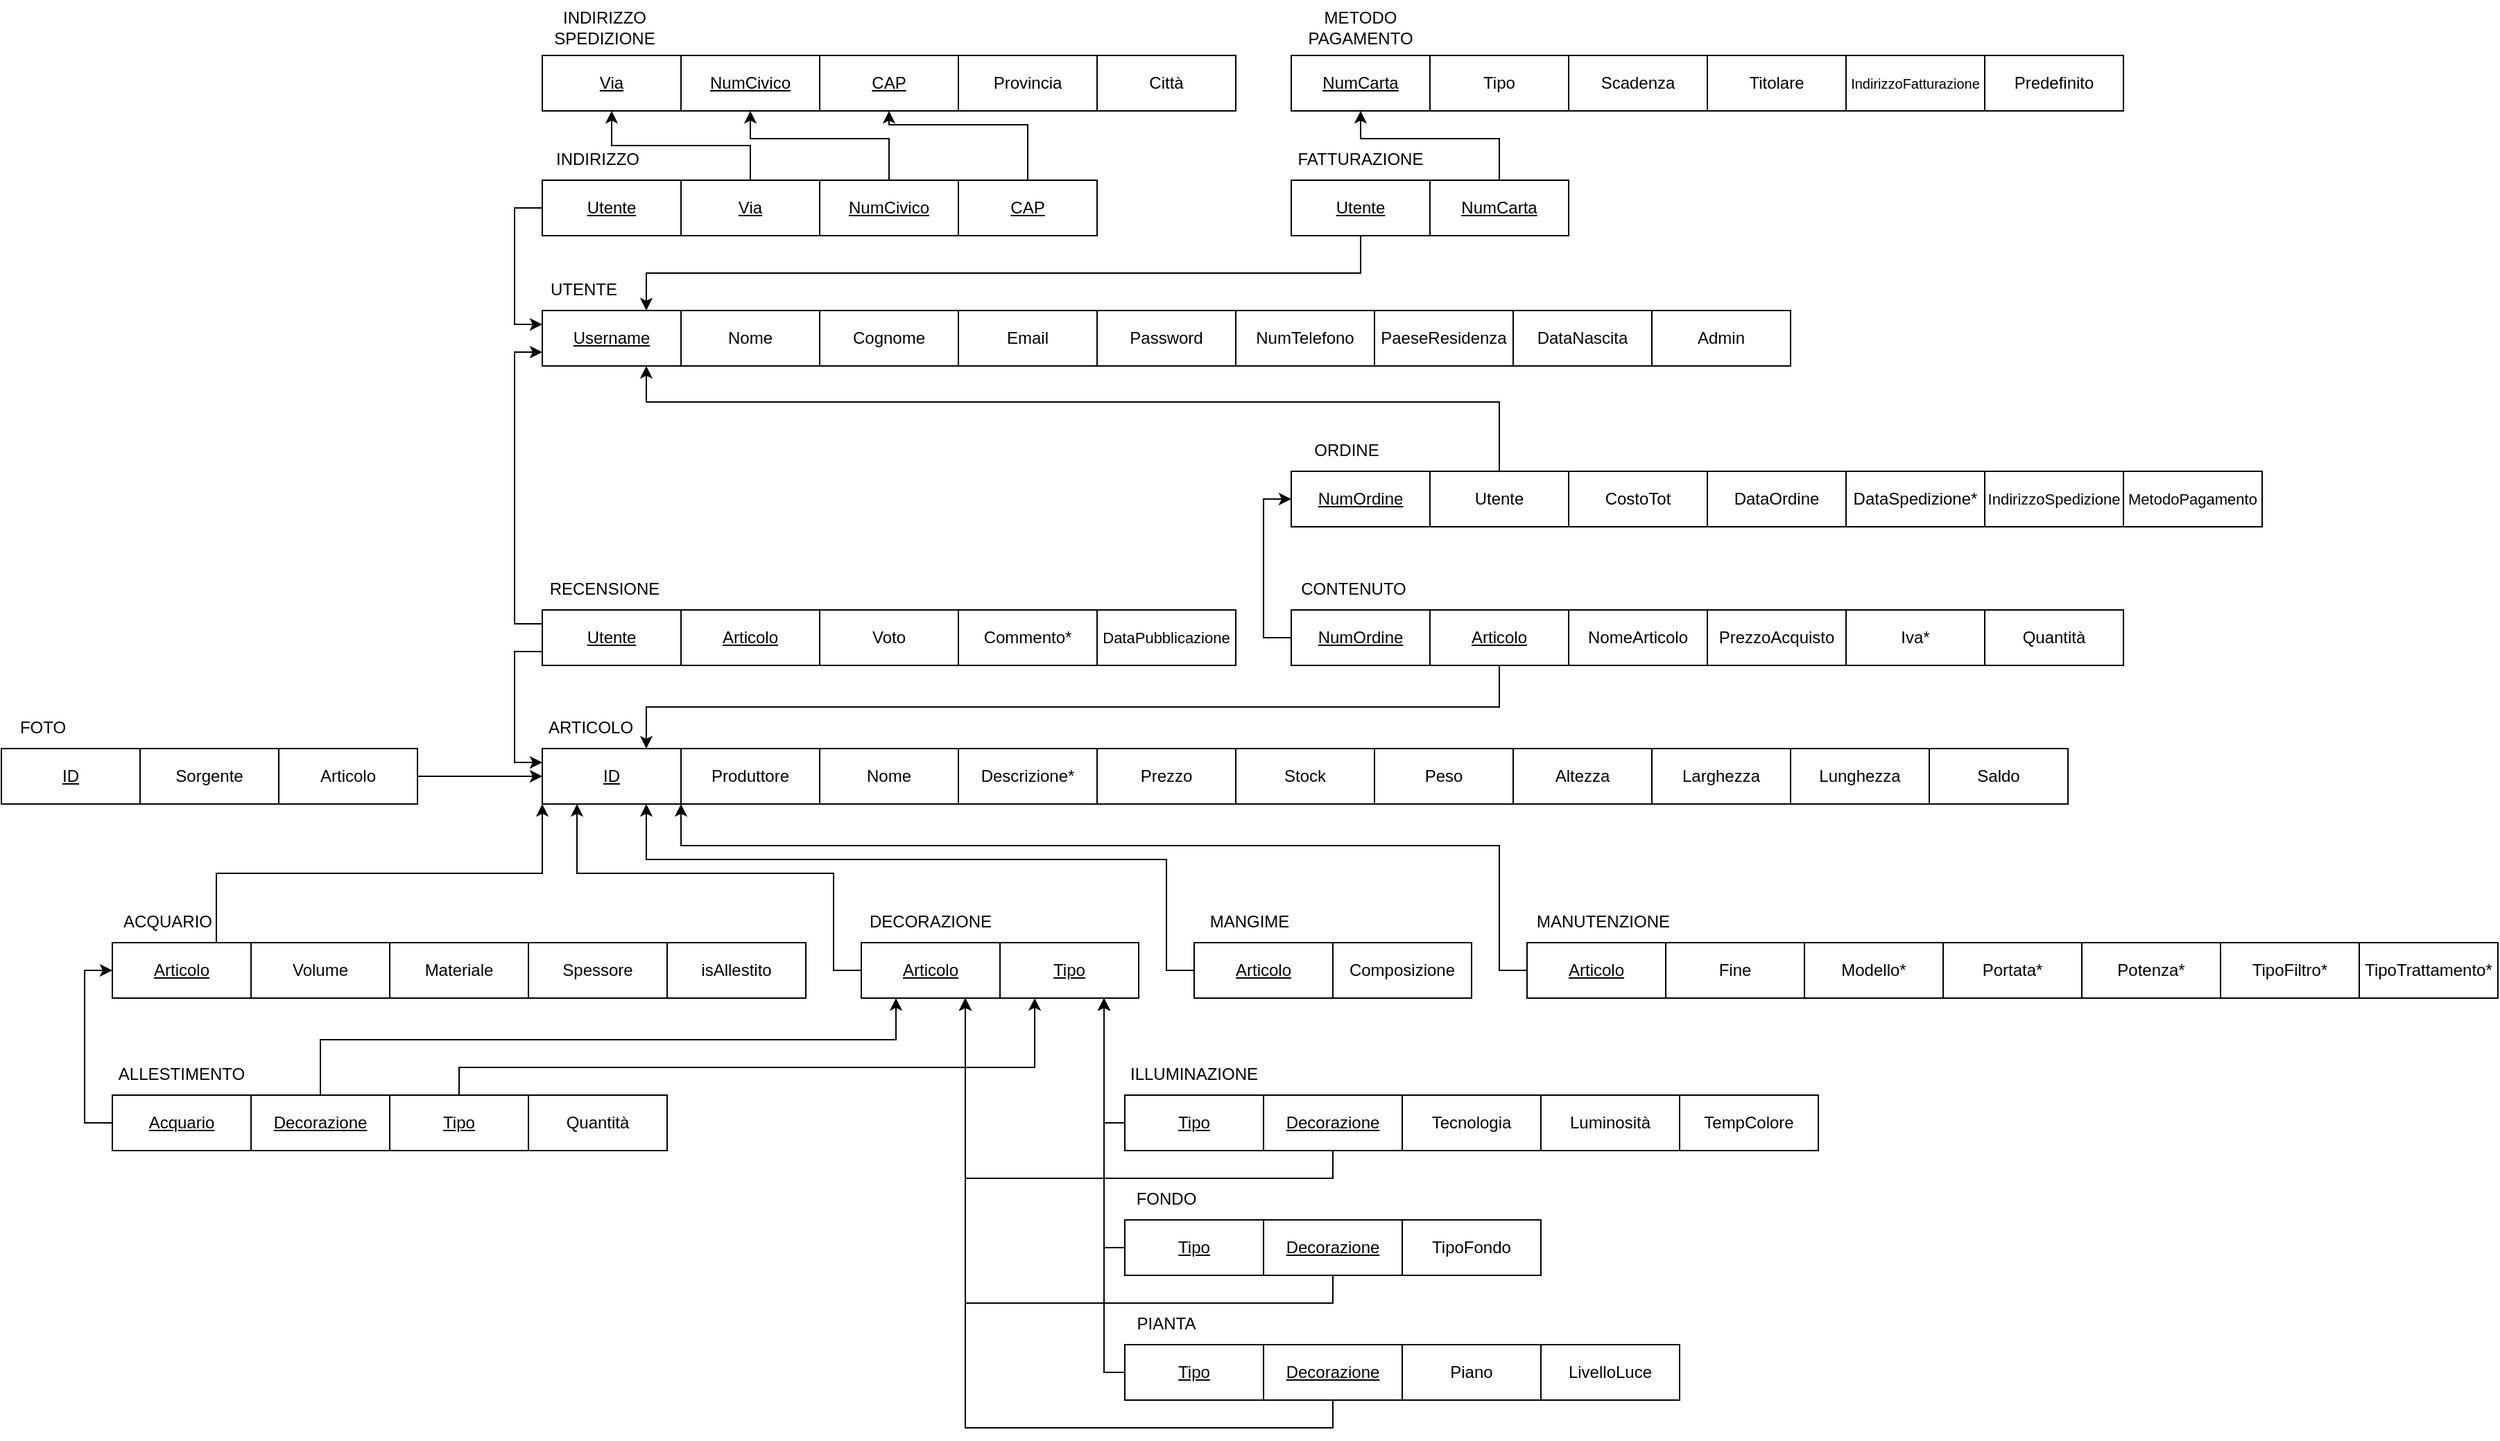 <mxfile version="17.4.6" type="github">
  <diagram id="3ahqWW-LntTtcB9mee3_" name="Page-1">
    <mxGraphModel dx="1662" dy="762" grid="1" gridSize="10" guides="1" tooltips="1" connect="1" arrows="1" fold="1" page="1" pageScale="1" pageWidth="1169" pageHeight="827" math="0" shadow="0">
      <root>
        <mxCell id="0" />
        <mxCell id="1" parent="0" />
        <mxCell id="eOsLIqNuxfIvkPiwRa_p-39" style="edgeStyle=orthogonalEdgeStyle;rounded=0;orthogonalLoop=1;jettySize=auto;html=1;exitX=0.5;exitY=1;exitDx=0;exitDy=0;entryX=0.75;entryY=0;entryDx=0;entryDy=0;fontSize=10;" parent="1" source="eOsLIqNuxfIvkPiwRa_p-28" target="eOsLIqNuxfIvkPiwRa_p-3" edge="1">
          <mxGeometry relative="1" as="geometry" />
        </mxCell>
        <mxCell id="eOsLIqNuxfIvkPiwRa_p-3" value="&lt;u&gt;Username&lt;/u&gt;" style="whiteSpace=wrap;html=1;align=center;" parent="1" vertex="1">
          <mxGeometry x="600" y="254" width="100" height="40" as="geometry" />
        </mxCell>
        <mxCell id="eOsLIqNuxfIvkPiwRa_p-4" value="UTENTE" style="text;html=1;strokeColor=none;fillColor=none;align=center;verticalAlign=middle;whiteSpace=wrap;rounded=0;" parent="1" vertex="1">
          <mxGeometry x="600" y="224" width="60" height="30" as="geometry" />
        </mxCell>
        <mxCell id="eOsLIqNuxfIvkPiwRa_p-5" value="Nome" style="whiteSpace=wrap;html=1;align=center;" parent="1" vertex="1">
          <mxGeometry x="700" y="254" width="100" height="40" as="geometry" />
        </mxCell>
        <mxCell id="eOsLIqNuxfIvkPiwRa_p-6" value="Cognome" style="whiteSpace=wrap;html=1;align=center;" parent="1" vertex="1">
          <mxGeometry x="800" y="254" width="100" height="40" as="geometry" />
        </mxCell>
        <mxCell id="eOsLIqNuxfIvkPiwRa_p-7" value="Email" style="whiteSpace=wrap;html=1;align=center;" parent="1" vertex="1">
          <mxGeometry x="900" y="254" width="100" height="40" as="geometry" />
        </mxCell>
        <mxCell id="eOsLIqNuxfIvkPiwRa_p-8" value="Password" style="whiteSpace=wrap;html=1;align=center;" parent="1" vertex="1">
          <mxGeometry x="1000" y="254" width="100" height="40" as="geometry" />
        </mxCell>
        <mxCell id="eOsLIqNuxfIvkPiwRa_p-9" value="NumTelefono" style="whiteSpace=wrap;html=1;align=center;" parent="1" vertex="1">
          <mxGeometry x="1100" y="254" width="100" height="40" as="geometry" />
        </mxCell>
        <mxCell id="eOsLIqNuxfIvkPiwRa_p-10" value="PaeseResidenza" style="whiteSpace=wrap;html=1;align=center;" parent="1" vertex="1">
          <mxGeometry x="1200" y="254" width="100" height="40" as="geometry" />
        </mxCell>
        <mxCell id="eOsLIqNuxfIvkPiwRa_p-11" value="DataNascita" style="whiteSpace=wrap;html=1;align=center;" parent="1" vertex="1">
          <mxGeometry x="1300" y="254" width="100" height="40" as="geometry" />
        </mxCell>
        <mxCell id="eOsLIqNuxfIvkPiwRa_p-12" value="Admin" style="whiteSpace=wrap;html=1;align=center;" parent="1" vertex="1">
          <mxGeometry x="1400" y="254" width="100" height="40" as="geometry" />
        </mxCell>
        <mxCell id="eOsLIqNuxfIvkPiwRa_p-13" value="INDIRIZZO" style="text;html=1;strokeColor=none;fillColor=none;align=center;verticalAlign=middle;whiteSpace=wrap;rounded=0;" parent="1" vertex="1">
          <mxGeometry x="600" y="130" width="80" height="30" as="geometry" />
        </mxCell>
        <mxCell id="eOsLIqNuxfIvkPiwRa_p-73" style="edgeStyle=orthogonalEdgeStyle;rounded=0;orthogonalLoop=1;jettySize=auto;html=1;entryX=0;entryY=0.25;entryDx=0;entryDy=0;fontSize=11;" parent="1" source="eOsLIqNuxfIvkPiwRa_p-14" target="eOsLIqNuxfIvkPiwRa_p-3" edge="1">
          <mxGeometry relative="1" as="geometry">
            <Array as="points">
              <mxPoint x="580" y="180" />
              <mxPoint x="580" y="264" />
            </Array>
          </mxGeometry>
        </mxCell>
        <mxCell id="eOsLIqNuxfIvkPiwRa_p-14" value="&lt;u&gt;Utente&lt;/u&gt;" style="whiteSpace=wrap;html=1;align=center;" parent="1" vertex="1">
          <mxGeometry x="600" y="160" width="100" height="40" as="geometry" />
        </mxCell>
        <mxCell id="eOsLIqNuxfIvkPiwRa_p-15" value="&lt;u&gt;Via&lt;/u&gt;" style="whiteSpace=wrap;html=1;align=center;" parent="1" vertex="1">
          <mxGeometry x="700" y="160" width="100" height="40" as="geometry" />
        </mxCell>
        <mxCell id="eOsLIqNuxfIvkPiwRa_p-16" value="&lt;u&gt;CAP&lt;/u&gt;" style="whiteSpace=wrap;html=1;align=center;" parent="1" vertex="1">
          <mxGeometry x="900" y="160" width="100" height="40" as="geometry" />
        </mxCell>
        <mxCell id="eOsLIqNuxfIvkPiwRa_p-19" value="&lt;u&gt;NumCivico&lt;/u&gt;" style="whiteSpace=wrap;html=1;align=center;" parent="1" vertex="1">
          <mxGeometry x="800" y="160" width="100" height="40" as="geometry" />
        </mxCell>
        <mxCell id="eOsLIqNuxfIvkPiwRa_p-20" value="INDIRIZZO SPEDIZIONE" style="text;html=1;strokeColor=none;fillColor=none;align=center;verticalAlign=middle;whiteSpace=wrap;rounded=0;" parent="1" vertex="1">
          <mxGeometry x="600" y="30" width="90" height="40" as="geometry" />
        </mxCell>
        <mxCell id="eOsLIqNuxfIvkPiwRa_p-41" style="edgeStyle=orthogonalEdgeStyle;rounded=0;orthogonalLoop=1;jettySize=auto;html=1;exitX=0.5;exitY=0;exitDx=0;exitDy=0;entryX=0.5;entryY=1;entryDx=0;entryDy=0;fontSize=10;" parent="1" source="eOsLIqNuxfIvkPiwRa_p-15" target="eOsLIqNuxfIvkPiwRa_p-22" edge="1">
          <mxGeometry relative="1" as="geometry" />
        </mxCell>
        <mxCell id="eOsLIqNuxfIvkPiwRa_p-22" value="&lt;u&gt;Via&lt;/u&gt;" style="whiteSpace=wrap;html=1;align=center;" parent="1" vertex="1">
          <mxGeometry x="600" y="70" width="100" height="40" as="geometry" />
        </mxCell>
        <mxCell id="eOsLIqNuxfIvkPiwRa_p-43" style="edgeStyle=orthogonalEdgeStyle;rounded=0;orthogonalLoop=1;jettySize=auto;html=1;exitX=0.5;exitY=0;exitDx=0;exitDy=0;entryX=0.5;entryY=1;entryDx=0;entryDy=0;fontSize=10;" parent="1" source="eOsLIqNuxfIvkPiwRa_p-16" target="eOsLIqNuxfIvkPiwRa_p-23" edge="1">
          <mxGeometry relative="1" as="geometry">
            <Array as="points">
              <mxPoint x="950" y="120" />
              <mxPoint x="850" y="120" />
            </Array>
          </mxGeometry>
        </mxCell>
        <mxCell id="eOsLIqNuxfIvkPiwRa_p-23" value="&lt;u&gt;CAP&lt;/u&gt;" style="whiteSpace=wrap;html=1;align=center;" parent="1" vertex="1">
          <mxGeometry x="800" y="70" width="100" height="40" as="geometry" />
        </mxCell>
        <mxCell id="eOsLIqNuxfIvkPiwRa_p-42" style="edgeStyle=orthogonalEdgeStyle;rounded=0;orthogonalLoop=1;jettySize=auto;html=1;exitX=0.5;exitY=0;exitDx=0;exitDy=0;entryX=0.5;entryY=1;entryDx=0;entryDy=0;fontSize=10;" parent="1" source="eOsLIqNuxfIvkPiwRa_p-19" target="eOsLIqNuxfIvkPiwRa_p-24" edge="1">
          <mxGeometry relative="1" as="geometry">
            <Array as="points">
              <mxPoint x="850" y="130" />
              <mxPoint x="750" y="130" />
            </Array>
          </mxGeometry>
        </mxCell>
        <mxCell id="eOsLIqNuxfIvkPiwRa_p-24" value="&lt;u&gt;NumCivico&lt;/u&gt;" style="whiteSpace=wrap;html=1;align=center;" parent="1" vertex="1">
          <mxGeometry x="700" y="70" width="100" height="40" as="geometry" />
        </mxCell>
        <mxCell id="eOsLIqNuxfIvkPiwRa_p-25" value="Provincia" style="whiteSpace=wrap;html=1;align=center;" parent="1" vertex="1">
          <mxGeometry x="900" y="70" width="100" height="40" as="geometry" />
        </mxCell>
        <mxCell id="eOsLIqNuxfIvkPiwRa_p-26" value="Città" style="whiteSpace=wrap;html=1;align=center;" parent="1" vertex="1">
          <mxGeometry x="1000" y="70" width="100" height="40" as="geometry" />
        </mxCell>
        <mxCell id="eOsLIqNuxfIvkPiwRa_p-27" value="FATTURAZIONE" style="text;html=1;strokeColor=none;fillColor=none;align=center;verticalAlign=middle;whiteSpace=wrap;rounded=0;" parent="1" vertex="1">
          <mxGeometry x="1140" y="130" width="100" height="30" as="geometry" />
        </mxCell>
        <mxCell id="eOsLIqNuxfIvkPiwRa_p-28" value="&lt;u&gt;Utente&lt;/u&gt;" style="whiteSpace=wrap;html=1;align=center;" parent="1" vertex="1">
          <mxGeometry x="1140" y="160" width="100" height="40" as="geometry" />
        </mxCell>
        <mxCell id="eOsLIqNuxfIvkPiwRa_p-29" value="&lt;u&gt;NumCarta&lt;/u&gt;" style="whiteSpace=wrap;html=1;align=center;" parent="1" vertex="1">
          <mxGeometry x="1240" y="160" width="100" height="40" as="geometry" />
        </mxCell>
        <mxCell id="eOsLIqNuxfIvkPiwRa_p-30" value="METODO PAGAMENTO" style="text;html=1;strokeColor=none;fillColor=none;align=center;verticalAlign=middle;whiteSpace=wrap;rounded=0;" parent="1" vertex="1">
          <mxGeometry x="1140" y="30" width="100" height="40" as="geometry" />
        </mxCell>
        <mxCell id="eOsLIqNuxfIvkPiwRa_p-44" style="edgeStyle=orthogonalEdgeStyle;rounded=0;orthogonalLoop=1;jettySize=auto;html=1;exitX=0.5;exitY=0;exitDx=0;exitDy=0;entryX=0.5;entryY=1;entryDx=0;entryDy=0;fontSize=10;" parent="1" source="eOsLIqNuxfIvkPiwRa_p-29" target="eOsLIqNuxfIvkPiwRa_p-32" edge="1">
          <mxGeometry relative="1" as="geometry">
            <Array as="points">
              <mxPoint x="1290" y="130" />
              <mxPoint x="1190" y="130" />
            </Array>
          </mxGeometry>
        </mxCell>
        <mxCell id="eOsLIqNuxfIvkPiwRa_p-32" value="&lt;u&gt;NumCarta&lt;/u&gt;" style="whiteSpace=wrap;html=1;align=center;" parent="1" vertex="1">
          <mxGeometry x="1140" y="70" width="100" height="40" as="geometry" />
        </mxCell>
        <mxCell id="eOsLIqNuxfIvkPiwRa_p-33" value="Titolare" style="whiteSpace=wrap;html=1;align=center;" parent="1" vertex="1">
          <mxGeometry x="1440" y="70" width="100" height="40" as="geometry" />
        </mxCell>
        <mxCell id="eOsLIqNuxfIvkPiwRa_p-34" value="Tipo" style="whiteSpace=wrap;html=1;align=center;" parent="1" vertex="1">
          <mxGeometry x="1240" y="70" width="100" height="40" as="geometry" />
        </mxCell>
        <mxCell id="eOsLIqNuxfIvkPiwRa_p-35" value="Scadenza" style="whiteSpace=wrap;html=1;align=center;" parent="1" vertex="1">
          <mxGeometry x="1340" y="70" width="100" height="40" as="geometry" />
        </mxCell>
        <mxCell id="eOsLIqNuxfIvkPiwRa_p-36" value="&lt;font style=&quot;font-size: 10px&quot;&gt;IndirizzoFatturazione&lt;/font&gt;" style="whiteSpace=wrap;html=1;align=center;" parent="1" vertex="1">
          <mxGeometry x="1540" y="70" width="100" height="40" as="geometry" />
        </mxCell>
        <mxCell id="eOsLIqNuxfIvkPiwRa_p-38" value="Predefinito" style="whiteSpace=wrap;html=1;align=center;" parent="1" vertex="1">
          <mxGeometry x="1640" y="70" width="100" height="40" as="geometry" />
        </mxCell>
        <mxCell id="eOsLIqNuxfIvkPiwRa_p-46" value="ORDINE" style="text;html=1;strokeColor=none;fillColor=none;align=center;verticalAlign=middle;whiteSpace=wrap;rounded=0;" parent="1" vertex="1">
          <mxGeometry x="1140" y="340" width="80" height="30" as="geometry" />
        </mxCell>
        <mxCell id="eOsLIqNuxfIvkPiwRa_p-47" value="&lt;u&gt;NumOrdine&lt;/u&gt;" style="whiteSpace=wrap;html=1;align=center;" parent="1" vertex="1">
          <mxGeometry x="1140" y="370" width="100" height="40" as="geometry" />
        </mxCell>
        <mxCell id="eOsLIqNuxfIvkPiwRa_p-50" style="edgeStyle=orthogonalEdgeStyle;rounded=0;orthogonalLoop=1;jettySize=auto;html=1;entryX=0.75;entryY=1;entryDx=0;entryDy=0;fontSize=10;" parent="1" source="eOsLIqNuxfIvkPiwRa_p-49" target="eOsLIqNuxfIvkPiwRa_p-3" edge="1">
          <mxGeometry relative="1" as="geometry">
            <Array as="points">
              <mxPoint x="1290" y="320" />
              <mxPoint x="675" y="320" />
            </Array>
          </mxGeometry>
        </mxCell>
        <mxCell id="eOsLIqNuxfIvkPiwRa_p-49" value="Utente" style="whiteSpace=wrap;html=1;align=center;" parent="1" vertex="1">
          <mxGeometry x="1240" y="370" width="100" height="40" as="geometry" />
        </mxCell>
        <mxCell id="eOsLIqNuxfIvkPiwRa_p-51" value="CostoTot" style="whiteSpace=wrap;html=1;align=center;" parent="1" vertex="1">
          <mxGeometry x="1340" y="370" width="100" height="40" as="geometry" />
        </mxCell>
        <mxCell id="eOsLIqNuxfIvkPiwRa_p-52" value="DataOrdine" style="whiteSpace=wrap;html=1;align=center;" parent="1" vertex="1">
          <mxGeometry x="1440" y="370" width="100" height="40" as="geometry" />
        </mxCell>
        <mxCell id="eOsLIqNuxfIvkPiwRa_p-53" value="DataSpedizione*" style="whiteSpace=wrap;html=1;align=center;" parent="1" vertex="1">
          <mxGeometry x="1540" y="370" width="100" height="40" as="geometry" />
        </mxCell>
        <mxCell id="eOsLIqNuxfIvkPiwRa_p-54" value="&lt;font style=&quot;font-size: 11px&quot;&gt;IndirizzoSpedizione&lt;/font&gt;" style="whiteSpace=wrap;html=1;align=center;" parent="1" vertex="1">
          <mxGeometry x="1640" y="370" width="100" height="40" as="geometry" />
        </mxCell>
        <mxCell id="eOsLIqNuxfIvkPiwRa_p-55" value="&lt;font style=&quot;font-size: 11px&quot;&gt;MetodoPagamento&lt;/font&gt;" style="whiteSpace=wrap;html=1;align=center;" parent="1" vertex="1">
          <mxGeometry x="1740" y="370" width="100" height="40" as="geometry" />
        </mxCell>
        <mxCell id="eOsLIqNuxfIvkPiwRa_p-56" value="CONTENUTO" style="text;html=1;strokeColor=none;fillColor=none;align=center;verticalAlign=middle;whiteSpace=wrap;rounded=0;" parent="1" vertex="1">
          <mxGeometry x="1140" y="440" width="90" height="30" as="geometry" />
        </mxCell>
        <mxCell id="eOsLIqNuxfIvkPiwRa_p-64" style="edgeStyle=orthogonalEdgeStyle;rounded=0;orthogonalLoop=1;jettySize=auto;html=1;entryX=0;entryY=0.5;entryDx=0;entryDy=0;fontSize=11;" parent="1" source="eOsLIqNuxfIvkPiwRa_p-57" target="eOsLIqNuxfIvkPiwRa_p-47" edge="1">
          <mxGeometry relative="1" as="geometry">
            <Array as="points">
              <mxPoint x="1120" y="490" />
              <mxPoint x="1120" y="390" />
            </Array>
          </mxGeometry>
        </mxCell>
        <mxCell id="eOsLIqNuxfIvkPiwRa_p-57" value="&lt;u&gt;NumOrdine&lt;/u&gt;" style="whiteSpace=wrap;html=1;align=center;" parent="1" vertex="1">
          <mxGeometry x="1140" y="470" width="100" height="40" as="geometry" />
        </mxCell>
        <mxCell id="eOsLIqNuxfIvkPiwRa_p-87" style="edgeStyle=orthogonalEdgeStyle;rounded=0;orthogonalLoop=1;jettySize=auto;html=1;entryX=0.75;entryY=0;entryDx=0;entryDy=0;fontSize=12;" parent="1" source="eOsLIqNuxfIvkPiwRa_p-58" target="eOsLIqNuxfIvkPiwRa_p-75" edge="1">
          <mxGeometry relative="1" as="geometry">
            <Array as="points">
              <mxPoint x="1290" y="540" />
              <mxPoint x="675" y="540" />
            </Array>
          </mxGeometry>
        </mxCell>
        <mxCell id="eOsLIqNuxfIvkPiwRa_p-58" value="&lt;u&gt;Articolo&lt;/u&gt;" style="whiteSpace=wrap;html=1;align=center;" parent="1" vertex="1">
          <mxGeometry x="1240" y="470" width="100" height="40" as="geometry" />
        </mxCell>
        <mxCell id="eOsLIqNuxfIvkPiwRa_p-60" value="NomeArticolo" style="whiteSpace=wrap;html=1;align=center;" parent="1" vertex="1">
          <mxGeometry x="1340" y="470" width="100" height="40" as="geometry" />
        </mxCell>
        <mxCell id="eOsLIqNuxfIvkPiwRa_p-61" value="PrezzoAcquisto" style="whiteSpace=wrap;html=1;align=center;" parent="1" vertex="1">
          <mxGeometry x="1440" y="470" width="100" height="40" as="geometry" />
        </mxCell>
        <mxCell id="eOsLIqNuxfIvkPiwRa_p-62" value="Quantità" style="whiteSpace=wrap;html=1;align=center;" parent="1" vertex="1">
          <mxGeometry x="1640" y="470" width="100" height="40" as="geometry" />
        </mxCell>
        <mxCell id="eOsLIqNuxfIvkPiwRa_p-63" value="Iva*" style="whiteSpace=wrap;html=1;align=center;" parent="1" vertex="1">
          <mxGeometry x="1540" y="470" width="100" height="40" as="geometry" />
        </mxCell>
        <mxCell id="eOsLIqNuxfIvkPiwRa_p-65" value="RECENSIONE" style="text;html=1;strokeColor=none;fillColor=none;align=center;verticalAlign=middle;whiteSpace=wrap;rounded=0;" parent="1" vertex="1">
          <mxGeometry x="600" y="440" width="90" height="30" as="geometry" />
        </mxCell>
        <mxCell id="eOsLIqNuxfIvkPiwRa_p-88" style="edgeStyle=orthogonalEdgeStyle;rounded=0;orthogonalLoop=1;jettySize=auto;html=1;exitX=0;exitY=0.25;exitDx=0;exitDy=0;fontSize=12;entryX=0;entryY=0.75;entryDx=0;entryDy=0;" parent="1" source="eOsLIqNuxfIvkPiwRa_p-66" target="eOsLIqNuxfIvkPiwRa_p-3" edge="1">
          <mxGeometry relative="1" as="geometry">
            <mxPoint x="550" y="420" as="targetPoint" />
          </mxGeometry>
        </mxCell>
        <mxCell id="eOsLIqNuxfIvkPiwRa_p-89" style="edgeStyle=orthogonalEdgeStyle;rounded=0;orthogonalLoop=1;jettySize=auto;html=1;exitX=0;exitY=0.75;exitDx=0;exitDy=0;entryX=0;entryY=0.25;entryDx=0;entryDy=0;fontSize=12;" parent="1" source="eOsLIqNuxfIvkPiwRa_p-66" target="eOsLIqNuxfIvkPiwRa_p-75" edge="1">
          <mxGeometry relative="1" as="geometry" />
        </mxCell>
        <mxCell id="eOsLIqNuxfIvkPiwRa_p-66" value="&lt;u&gt;Utente&lt;/u&gt;" style="whiteSpace=wrap;html=1;align=center;" parent="1" vertex="1">
          <mxGeometry x="600" y="470" width="100" height="40" as="geometry" />
        </mxCell>
        <mxCell id="eOsLIqNuxfIvkPiwRa_p-67" value="&lt;u&gt;Articolo&lt;/u&gt;" style="whiteSpace=wrap;html=1;align=center;" parent="1" vertex="1">
          <mxGeometry x="700" y="470" width="100" height="40" as="geometry" />
        </mxCell>
        <mxCell id="eOsLIqNuxfIvkPiwRa_p-68" value="Voto" style="whiteSpace=wrap;html=1;align=center;" parent="1" vertex="1">
          <mxGeometry x="800" y="470" width="100" height="40" as="geometry" />
        </mxCell>
        <mxCell id="eOsLIqNuxfIvkPiwRa_p-69" value="Commento*" style="whiteSpace=wrap;html=1;align=center;" parent="1" vertex="1">
          <mxGeometry x="900" y="470" width="100" height="40" as="geometry" />
        </mxCell>
        <mxCell id="eOsLIqNuxfIvkPiwRa_p-71" value="&lt;font style=&quot;font-size: 11px&quot;&gt;DataPubblicazione&lt;/font&gt;" style="whiteSpace=wrap;html=1;align=center;" parent="1" vertex="1">
          <mxGeometry x="1000" y="470" width="100" height="40" as="geometry" />
        </mxCell>
        <mxCell id="eOsLIqNuxfIvkPiwRa_p-74" value="ARTICOLO" style="text;html=1;strokeColor=none;fillColor=none;align=center;verticalAlign=middle;whiteSpace=wrap;rounded=0;" parent="1" vertex="1">
          <mxGeometry x="600" y="540" width="70" height="30" as="geometry" />
        </mxCell>
        <mxCell id="eOsLIqNuxfIvkPiwRa_p-75" value="&lt;u&gt;ID&lt;/u&gt;" style="whiteSpace=wrap;html=1;align=center;" parent="1" vertex="1">
          <mxGeometry x="600" y="570" width="100" height="40" as="geometry" />
        </mxCell>
        <mxCell id="eOsLIqNuxfIvkPiwRa_p-76" value="Produttore" style="whiteSpace=wrap;html=1;align=center;" parent="1" vertex="1">
          <mxGeometry x="700" y="570" width="100" height="40" as="geometry" />
        </mxCell>
        <mxCell id="eOsLIqNuxfIvkPiwRa_p-77" value="Nome" style="whiteSpace=wrap;html=1;align=center;" parent="1" vertex="1">
          <mxGeometry x="800" y="570" width="100" height="40" as="geometry" />
        </mxCell>
        <mxCell id="eOsLIqNuxfIvkPiwRa_p-78" value="Descrizione*" style="whiteSpace=wrap;html=1;align=center;" parent="1" vertex="1">
          <mxGeometry x="900" y="570" width="100" height="40" as="geometry" />
        </mxCell>
        <mxCell id="eOsLIqNuxfIvkPiwRa_p-79" value="Prezzo" style="whiteSpace=wrap;html=1;align=center;" parent="1" vertex="1">
          <mxGeometry x="1000" y="570" width="100" height="40" as="geometry" />
        </mxCell>
        <mxCell id="eOsLIqNuxfIvkPiwRa_p-80" value="Stock" style="whiteSpace=wrap;html=1;align=center;" parent="1" vertex="1">
          <mxGeometry x="1100" y="570" width="100" height="40" as="geometry" />
        </mxCell>
        <mxCell id="eOsLIqNuxfIvkPiwRa_p-81" value="Peso" style="whiteSpace=wrap;html=1;align=center;" parent="1" vertex="1">
          <mxGeometry x="1200" y="570" width="100" height="40" as="geometry" />
        </mxCell>
        <mxCell id="eOsLIqNuxfIvkPiwRa_p-82" value="Altezza" style="whiteSpace=wrap;html=1;align=center;" parent="1" vertex="1">
          <mxGeometry x="1300" y="570" width="100" height="40" as="geometry" />
        </mxCell>
        <mxCell id="eOsLIqNuxfIvkPiwRa_p-83" value="Larghezza" style="whiteSpace=wrap;html=1;align=center;" parent="1" vertex="1">
          <mxGeometry x="1400" y="570" width="100" height="40" as="geometry" />
        </mxCell>
        <mxCell id="eOsLIqNuxfIvkPiwRa_p-84" value="Lunghezza" style="whiteSpace=wrap;html=1;align=center;" parent="1" vertex="1">
          <mxGeometry x="1500" y="570" width="100" height="40" as="geometry" />
        </mxCell>
        <mxCell id="eOsLIqNuxfIvkPiwRa_p-85" value="Saldo" style="whiteSpace=wrap;html=1;align=center;" parent="1" vertex="1">
          <mxGeometry x="1600" y="570" width="100" height="40" as="geometry" />
        </mxCell>
        <mxCell id="eOsLIqNuxfIvkPiwRa_p-90" value="&lt;u&gt;ID&lt;/u&gt;" style="whiteSpace=wrap;html=1;align=center;" parent="1" vertex="1">
          <mxGeometry x="210" y="570" width="100" height="40" as="geometry" />
        </mxCell>
        <mxCell id="eOsLIqNuxfIvkPiwRa_p-91" value="FOTO" style="text;html=1;strokeColor=none;fillColor=none;align=center;verticalAlign=middle;whiteSpace=wrap;rounded=0;" parent="1" vertex="1">
          <mxGeometry x="210" y="540" width="60" height="30" as="geometry" />
        </mxCell>
        <mxCell id="eOsLIqNuxfIvkPiwRa_p-92" value="Sorgente" style="whiteSpace=wrap;html=1;align=center;" parent="1" vertex="1">
          <mxGeometry x="310" y="570" width="100" height="40" as="geometry" />
        </mxCell>
        <mxCell id="eOsLIqNuxfIvkPiwRa_p-103" style="edgeStyle=orthogonalEdgeStyle;rounded=0;orthogonalLoop=1;jettySize=auto;html=1;exitX=1;exitY=0.5;exitDx=0;exitDy=0;entryX=0;entryY=0.5;entryDx=0;entryDy=0;fontSize=12;" parent="1" source="eOsLIqNuxfIvkPiwRa_p-93" target="eOsLIqNuxfIvkPiwRa_p-75" edge="1">
          <mxGeometry relative="1" as="geometry" />
        </mxCell>
        <mxCell id="eOsLIqNuxfIvkPiwRa_p-93" value="Articolo" style="whiteSpace=wrap;html=1;align=center;" parent="1" vertex="1">
          <mxGeometry x="410" y="570" width="100" height="40" as="geometry" />
        </mxCell>
        <mxCell id="eOsLIqNuxfIvkPiwRa_p-97" value="ACQUARIO" style="text;html=1;strokeColor=none;fillColor=none;align=center;verticalAlign=middle;whiteSpace=wrap;rounded=0;" parent="1" vertex="1">
          <mxGeometry x="290" y="680" width="80" height="30" as="geometry" />
        </mxCell>
        <mxCell id="eOsLIqNuxfIvkPiwRa_p-159" style="edgeStyle=orthogonalEdgeStyle;rounded=0;orthogonalLoop=1;jettySize=auto;html=1;exitX=0.75;exitY=0;exitDx=0;exitDy=0;entryX=0;entryY=1;entryDx=0;entryDy=0;fontSize=12;" parent="1" source="eOsLIqNuxfIvkPiwRa_p-98" target="eOsLIqNuxfIvkPiwRa_p-75" edge="1">
          <mxGeometry relative="1" as="geometry" />
        </mxCell>
        <mxCell id="eOsLIqNuxfIvkPiwRa_p-98" value="&lt;u&gt;Articolo&lt;/u&gt;" style="whiteSpace=wrap;html=1;align=center;" parent="1" vertex="1">
          <mxGeometry x="290" y="710" width="100" height="40" as="geometry" />
        </mxCell>
        <mxCell id="eOsLIqNuxfIvkPiwRa_p-99" value="Materiale" style="whiteSpace=wrap;html=1;align=center;" parent="1" vertex="1">
          <mxGeometry x="490" y="710" width="100" height="40" as="geometry" />
        </mxCell>
        <mxCell id="eOsLIqNuxfIvkPiwRa_p-100" value="Volume" style="whiteSpace=wrap;html=1;align=center;" parent="1" vertex="1">
          <mxGeometry x="390" y="710" width="100" height="40" as="geometry" />
        </mxCell>
        <mxCell id="eOsLIqNuxfIvkPiwRa_p-101" value="Spessore" style="whiteSpace=wrap;html=1;align=center;" parent="1" vertex="1">
          <mxGeometry x="590" y="710" width="100" height="40" as="geometry" />
        </mxCell>
        <mxCell id="eOsLIqNuxfIvkPiwRa_p-102" value="isAllestito" style="whiteSpace=wrap;html=1;align=center;" parent="1" vertex="1">
          <mxGeometry x="690" y="710" width="100" height="40" as="geometry" />
        </mxCell>
        <mxCell id="eOsLIqNuxfIvkPiwRa_p-109" value="DECORAZIONE" style="text;html=1;strokeColor=none;fillColor=none;align=center;verticalAlign=middle;whiteSpace=wrap;rounded=0;" parent="1" vertex="1">
          <mxGeometry x="830" y="680" width="100" height="30" as="geometry" />
        </mxCell>
        <mxCell id="eOsLIqNuxfIvkPiwRa_p-110" value="&lt;u&gt;Tipo&lt;/u&gt;" style="whiteSpace=wrap;html=1;align=center;" parent="1" vertex="1">
          <mxGeometry x="930" y="710" width="100" height="40" as="geometry" />
        </mxCell>
        <mxCell id="eOsLIqNuxfIvkPiwRa_p-115" value="MANGIME" style="text;html=1;strokeColor=none;fillColor=none;align=center;verticalAlign=middle;whiteSpace=wrap;rounded=0;" parent="1" vertex="1">
          <mxGeometry x="1070" y="680" width="80" height="30" as="geometry" />
        </mxCell>
        <mxCell id="eOsLIqNuxfIvkPiwRa_p-137" style="edgeStyle=orthogonalEdgeStyle;rounded=0;orthogonalLoop=1;jettySize=auto;html=1;entryX=0.75;entryY=1;entryDx=0;entryDy=0;fontSize=12;" parent="1" source="eOsLIqNuxfIvkPiwRa_p-116" target="eOsLIqNuxfIvkPiwRa_p-75" edge="1">
          <mxGeometry relative="1" as="geometry">
            <Array as="points">
              <mxPoint x="1050" y="730" />
              <mxPoint x="1050" y="650" />
              <mxPoint x="675" y="650" />
            </Array>
          </mxGeometry>
        </mxCell>
        <mxCell id="eOsLIqNuxfIvkPiwRa_p-116" value="&lt;u&gt;Articolo&lt;/u&gt;" style="whiteSpace=wrap;html=1;align=center;" parent="1" vertex="1">
          <mxGeometry x="1070" y="710" width="100" height="40" as="geometry" />
        </mxCell>
        <mxCell id="eOsLIqNuxfIvkPiwRa_p-120" value="Composizione" style="whiteSpace=wrap;html=1;align=center;" parent="1" vertex="1">
          <mxGeometry x="1170" y="710" width="100" height="40" as="geometry" />
        </mxCell>
        <mxCell id="eOsLIqNuxfIvkPiwRa_p-136" style="edgeStyle=orthogonalEdgeStyle;rounded=0;orthogonalLoop=1;jettySize=auto;html=1;entryX=0.25;entryY=1;entryDx=0;entryDy=0;fontSize=12;" parent="1" source="eOsLIqNuxfIvkPiwRa_p-121" target="eOsLIqNuxfIvkPiwRa_p-75" edge="1">
          <mxGeometry relative="1" as="geometry">
            <Array as="points">
              <mxPoint x="810" y="730" />
              <mxPoint x="810" y="660" />
              <mxPoint x="625" y="660" />
            </Array>
          </mxGeometry>
        </mxCell>
        <mxCell id="eOsLIqNuxfIvkPiwRa_p-121" value="&lt;u&gt;Articolo&lt;/u&gt;" style="whiteSpace=wrap;html=1;align=center;" parent="1" vertex="1">
          <mxGeometry x="830" y="710" width="100" height="40" as="geometry" />
        </mxCell>
        <mxCell id="eOsLIqNuxfIvkPiwRa_p-122" value="MANUTENZIONE" style="text;html=1;strokeColor=none;fillColor=none;align=center;verticalAlign=middle;whiteSpace=wrap;rounded=0;" parent="1" vertex="1">
          <mxGeometry x="1310" y="680" width="110" height="30" as="geometry" />
        </mxCell>
        <mxCell id="eOsLIqNuxfIvkPiwRa_p-138" style="edgeStyle=orthogonalEdgeStyle;rounded=0;orthogonalLoop=1;jettySize=auto;html=1;exitX=0;exitY=0.5;exitDx=0;exitDy=0;entryX=1;entryY=1;entryDx=0;entryDy=0;fontSize=12;" parent="1" source="eOsLIqNuxfIvkPiwRa_p-123" target="eOsLIqNuxfIvkPiwRa_p-75" edge="1">
          <mxGeometry relative="1" as="geometry">
            <Array as="points">
              <mxPoint x="1290" y="730" />
              <mxPoint x="1290" y="640" />
              <mxPoint x="700" y="640" />
            </Array>
          </mxGeometry>
        </mxCell>
        <mxCell id="eOsLIqNuxfIvkPiwRa_p-123" value="&lt;u&gt;Articolo&lt;/u&gt;" style="whiteSpace=wrap;html=1;align=center;" parent="1" vertex="1">
          <mxGeometry x="1310" y="710" width="100" height="40" as="geometry" />
        </mxCell>
        <mxCell id="eOsLIqNuxfIvkPiwRa_p-124" value="Fine" style="whiteSpace=wrap;html=1;align=center;" parent="1" vertex="1">
          <mxGeometry x="1410" y="710" width="100" height="40" as="geometry" />
        </mxCell>
        <mxCell id="eOsLIqNuxfIvkPiwRa_p-126" value="Modello*" style="whiteSpace=wrap;html=1;align=center;" parent="1" vertex="1">
          <mxGeometry x="1510" y="710" width="100" height="40" as="geometry" />
        </mxCell>
        <mxCell id="eOsLIqNuxfIvkPiwRa_p-127" value="Portata*" style="whiteSpace=wrap;html=1;align=center;" parent="1" vertex="1">
          <mxGeometry x="1610" y="710" width="100" height="40" as="geometry" />
        </mxCell>
        <mxCell id="eOsLIqNuxfIvkPiwRa_p-128" value="Potenza*" style="whiteSpace=wrap;html=1;align=center;" parent="1" vertex="1">
          <mxGeometry x="1710" y="710" width="100" height="40" as="geometry" />
        </mxCell>
        <mxCell id="eOsLIqNuxfIvkPiwRa_p-129" value="TipoFiltro*" style="whiteSpace=wrap;html=1;align=center;" parent="1" vertex="1">
          <mxGeometry x="1810" y="710" width="100" height="40" as="geometry" />
        </mxCell>
        <mxCell id="eOsLIqNuxfIvkPiwRa_p-130" value="TipoTrattamento*" style="whiteSpace=wrap;html=1;align=center;" parent="1" vertex="1">
          <mxGeometry x="1910" y="710" width="100" height="40" as="geometry" />
        </mxCell>
        <mxCell id="eOsLIqNuxfIvkPiwRa_p-131" value="FONDO" style="text;html=1;strokeColor=none;fillColor=none;align=center;verticalAlign=middle;whiteSpace=wrap;rounded=0;" parent="1" vertex="1">
          <mxGeometry x="1020" y="880" width="60" height="30" as="geometry" />
        </mxCell>
        <mxCell id="eOsLIqNuxfIvkPiwRa_p-155" style="edgeStyle=orthogonalEdgeStyle;rounded=0;orthogonalLoop=1;jettySize=auto;html=1;exitX=0;exitY=0.5;exitDx=0;exitDy=0;entryX=0.75;entryY=1;entryDx=0;entryDy=0;fontSize=12;" parent="1" source="eOsLIqNuxfIvkPiwRa_p-132" target="eOsLIqNuxfIvkPiwRa_p-110" edge="1">
          <mxGeometry relative="1" as="geometry">
            <Array as="points">
              <mxPoint x="1005" y="930" />
            </Array>
          </mxGeometry>
        </mxCell>
        <mxCell id="eOsLIqNuxfIvkPiwRa_p-132" value="&lt;u&gt;Tipo&lt;/u&gt;" style="whiteSpace=wrap;html=1;align=center;" parent="1" vertex="1">
          <mxGeometry x="1020" y="910" width="100" height="40" as="geometry" />
        </mxCell>
        <mxCell id="eOsLIqNuxfIvkPiwRa_p-134" value="TipoFondo" style="whiteSpace=wrap;html=1;align=center;" parent="1" vertex="1">
          <mxGeometry x="1220" y="910" width="100" height="40" as="geometry" />
        </mxCell>
        <mxCell id="eOsLIqNuxfIvkPiwRa_p-139" value="ILLUMINAZIONE" style="text;html=1;strokeColor=none;fillColor=none;align=center;verticalAlign=middle;whiteSpace=wrap;rounded=0;" parent="1" vertex="1">
          <mxGeometry x="1020" y="790" width="100" height="30" as="geometry" />
        </mxCell>
        <mxCell id="eOsLIqNuxfIvkPiwRa_p-158" style="edgeStyle=orthogonalEdgeStyle;rounded=0;orthogonalLoop=1;jettySize=auto;html=1;exitX=0;exitY=0.5;exitDx=0;exitDy=0;entryX=0.75;entryY=1;entryDx=0;entryDy=0;fontSize=12;" parent="1" source="eOsLIqNuxfIvkPiwRa_p-140" target="eOsLIqNuxfIvkPiwRa_p-110" edge="1">
          <mxGeometry relative="1" as="geometry">
            <Array as="points">
              <mxPoint x="1005" y="840" />
            </Array>
          </mxGeometry>
        </mxCell>
        <mxCell id="eOsLIqNuxfIvkPiwRa_p-140" value="&lt;u&gt;Tipo&lt;/u&gt;" style="whiteSpace=wrap;html=1;align=center;" parent="1" vertex="1">
          <mxGeometry x="1020" y="820" width="100" height="40" as="geometry" />
        </mxCell>
        <mxCell id="eOsLIqNuxfIvkPiwRa_p-141" value="Tecnologia" style="whiteSpace=wrap;html=1;align=center;" parent="1" vertex="1">
          <mxGeometry x="1220" y="820" width="100" height="40" as="geometry" />
        </mxCell>
        <mxCell id="eOsLIqNuxfIvkPiwRa_p-142" value="Luminosità" style="whiteSpace=wrap;html=1;align=center;" parent="1" vertex="1">
          <mxGeometry x="1320" y="820" width="100" height="40" as="geometry" />
        </mxCell>
        <mxCell id="eOsLIqNuxfIvkPiwRa_p-143" value="TempColore" style="whiteSpace=wrap;html=1;align=center;" parent="1" vertex="1">
          <mxGeometry x="1420" y="820" width="100" height="40" as="geometry" />
        </mxCell>
        <mxCell id="eOsLIqNuxfIvkPiwRa_p-148" value="PIANTA" style="text;html=1;strokeColor=none;fillColor=none;align=center;verticalAlign=middle;whiteSpace=wrap;rounded=0;" parent="1" vertex="1">
          <mxGeometry x="1020" y="970" width="60" height="30" as="geometry" />
        </mxCell>
        <mxCell id="eOsLIqNuxfIvkPiwRa_p-154" style="edgeStyle=orthogonalEdgeStyle;rounded=0;orthogonalLoop=1;jettySize=auto;html=1;fontSize=12;entryX=0.75;entryY=1;entryDx=0;entryDy=0;" parent="1" source="eOsLIqNuxfIvkPiwRa_p-149" target="eOsLIqNuxfIvkPiwRa_p-110" edge="1">
          <mxGeometry relative="1" as="geometry">
            <mxPoint x="980" y="750.0" as="targetPoint" />
            <Array as="points">
              <mxPoint x="1005" y="1020" />
            </Array>
          </mxGeometry>
        </mxCell>
        <mxCell id="eOsLIqNuxfIvkPiwRa_p-149" value="&lt;u&gt;Tipo&lt;/u&gt;" style="whiteSpace=wrap;html=1;align=center;" parent="1" vertex="1">
          <mxGeometry x="1020" y="1000" width="100" height="40" as="geometry" />
        </mxCell>
        <mxCell id="eOsLIqNuxfIvkPiwRa_p-150" value="Piano" style="whiteSpace=wrap;html=1;align=center;" parent="1" vertex="1">
          <mxGeometry x="1220" y="1000" width="100" height="40" as="geometry" />
        </mxCell>
        <mxCell id="eOsLIqNuxfIvkPiwRa_p-151" value="LivelloLuce" style="whiteSpace=wrap;html=1;align=center;" parent="1" vertex="1">
          <mxGeometry x="1320" y="1000" width="100" height="40" as="geometry" />
        </mxCell>
        <mxCell id="eOsLIqNuxfIvkPiwRa_p-163" value="ALLESTIMENTO" style="text;html=1;strokeColor=none;fillColor=none;align=center;verticalAlign=middle;whiteSpace=wrap;rounded=0;" parent="1" vertex="1">
          <mxGeometry x="290" y="790" width="100" height="30" as="geometry" />
        </mxCell>
        <mxCell id="ch6qRePUIjWX55UvsxJJ-7" style="edgeStyle=orthogonalEdgeStyle;rounded=0;orthogonalLoop=1;jettySize=auto;html=1;entryX=0.25;entryY=1;entryDx=0;entryDy=0;" parent="1" source="eOsLIqNuxfIvkPiwRa_p-164" target="eOsLIqNuxfIvkPiwRa_p-121" edge="1">
          <mxGeometry relative="1" as="geometry">
            <Array as="points">
              <mxPoint x="440" y="780" />
              <mxPoint x="855" y="780" />
            </Array>
          </mxGeometry>
        </mxCell>
        <mxCell id="eOsLIqNuxfIvkPiwRa_p-164" value="&lt;u&gt;Decorazione&lt;/u&gt;" style="whiteSpace=wrap;html=1;align=center;" parent="1" vertex="1">
          <mxGeometry x="390" y="820" width="100" height="40" as="geometry" />
        </mxCell>
        <mxCell id="eOsLIqNuxfIvkPiwRa_p-168" style="edgeStyle=orthogonalEdgeStyle;rounded=0;orthogonalLoop=1;jettySize=auto;html=1;entryX=0;entryY=0.5;entryDx=0;entryDy=0;fontSize=12;" parent="1" source="eOsLIqNuxfIvkPiwRa_p-165" target="eOsLIqNuxfIvkPiwRa_p-98" edge="1">
          <mxGeometry relative="1" as="geometry">
            <Array as="points">
              <mxPoint x="270" y="840" />
              <mxPoint x="270" y="730" />
            </Array>
          </mxGeometry>
        </mxCell>
        <mxCell id="eOsLIqNuxfIvkPiwRa_p-165" value="&lt;u&gt;Acquario&lt;/u&gt;" style="whiteSpace=wrap;html=1;align=center;" parent="1" vertex="1">
          <mxGeometry x="290" y="820" width="100" height="40" as="geometry" />
        </mxCell>
        <mxCell id="eOsLIqNuxfIvkPiwRa_p-170" style="edgeStyle=orthogonalEdgeStyle;rounded=0;orthogonalLoop=1;jettySize=auto;html=1;entryX=0.25;entryY=1;entryDx=0;entryDy=0;fontSize=12;" parent="1" source="eOsLIqNuxfIvkPiwRa_p-166" target="eOsLIqNuxfIvkPiwRa_p-110" edge="1">
          <mxGeometry relative="1" as="geometry">
            <Array as="points">
              <mxPoint x="540" y="800" />
              <mxPoint x="955" y="800" />
            </Array>
          </mxGeometry>
        </mxCell>
        <mxCell id="eOsLIqNuxfIvkPiwRa_p-166" value="&lt;u&gt;Tipo&lt;/u&gt;" style="whiteSpace=wrap;html=1;align=center;" parent="1" vertex="1">
          <mxGeometry x="490" y="820" width="100" height="40" as="geometry" />
        </mxCell>
        <mxCell id="eOsLIqNuxfIvkPiwRa_p-167" value="Quantità" style="whiteSpace=wrap;html=1;align=center;" parent="1" vertex="1">
          <mxGeometry x="590" y="820" width="100" height="40" as="geometry" />
        </mxCell>
        <mxCell id="ch6qRePUIjWX55UvsxJJ-6" style="edgeStyle=orthogonalEdgeStyle;rounded=0;orthogonalLoop=1;jettySize=auto;html=1;entryX=0.75;entryY=1;entryDx=0;entryDy=0;" parent="1" source="ch6qRePUIjWX55UvsxJJ-2" target="eOsLIqNuxfIvkPiwRa_p-121" edge="1">
          <mxGeometry relative="1" as="geometry">
            <Array as="points">
              <mxPoint x="1170" y="880" />
              <mxPoint x="905" y="880" />
            </Array>
          </mxGeometry>
        </mxCell>
        <mxCell id="ch6qRePUIjWX55UvsxJJ-2" value="&lt;u&gt;Decorazione&lt;/u&gt;" style="whiteSpace=wrap;html=1;align=center;" parent="1" vertex="1">
          <mxGeometry x="1120" y="820" width="100" height="40" as="geometry" />
        </mxCell>
        <mxCell id="ch6qRePUIjWX55UvsxJJ-8" style="edgeStyle=orthogonalEdgeStyle;rounded=0;orthogonalLoop=1;jettySize=auto;html=1;entryX=0.75;entryY=1;entryDx=0;entryDy=0;" parent="1" source="ch6qRePUIjWX55UvsxJJ-4" target="eOsLIqNuxfIvkPiwRa_p-121" edge="1">
          <mxGeometry relative="1" as="geometry">
            <Array as="points">
              <mxPoint x="1170" y="970" />
              <mxPoint x="905" y="970" />
            </Array>
          </mxGeometry>
        </mxCell>
        <mxCell id="ch6qRePUIjWX55UvsxJJ-4" value="&lt;u&gt;Decorazione&lt;/u&gt;" style="whiteSpace=wrap;html=1;align=center;" parent="1" vertex="1">
          <mxGeometry x="1120" y="910" width="100" height="40" as="geometry" />
        </mxCell>
        <mxCell id="ch6qRePUIjWX55UvsxJJ-10" style="edgeStyle=orthogonalEdgeStyle;rounded=0;orthogonalLoop=1;jettySize=auto;html=1;exitX=0.5;exitY=1;exitDx=0;exitDy=0;entryX=0.75;entryY=1;entryDx=0;entryDy=0;" parent="1" source="ch6qRePUIjWX55UvsxJJ-5" target="eOsLIqNuxfIvkPiwRa_p-121" edge="1">
          <mxGeometry relative="1" as="geometry" />
        </mxCell>
        <mxCell id="ch6qRePUIjWX55UvsxJJ-5" value="&lt;u&gt;Decorazione&lt;/u&gt;" style="whiteSpace=wrap;html=1;align=center;" parent="1" vertex="1">
          <mxGeometry x="1120" y="1000" width="100" height="40" as="geometry" />
        </mxCell>
      </root>
    </mxGraphModel>
  </diagram>
</mxfile>
